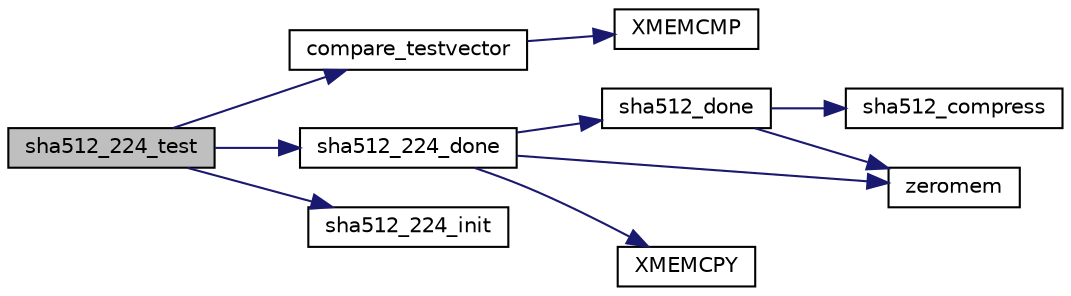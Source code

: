 digraph "sha512_224_test"
{
 // LATEX_PDF_SIZE
  edge [fontname="Helvetica",fontsize="10",labelfontname="Helvetica",labelfontsize="10"];
  node [fontname="Helvetica",fontsize="10",shape=record];
  rankdir="LR";
  Node10 [label="sha512_224_test",height=0.2,width=0.4,color="black", fillcolor="grey75", style="filled", fontcolor="black",tooltip="Self-test the hash."];
  Node10 -> Node11 [color="midnightblue",fontsize="10",style="solid",fontname="Helvetica"];
  Node11 [label="compare_testvector",height=0.2,width=0.4,color="black", fillcolor="white", style="filled",URL="$tomcrypt__misc_8h.html#a7764a7f27897c6182335752df00b5f8e",tooltip="Compare two test-vectors."];
  Node11 -> Node12 [color="midnightblue",fontsize="10",style="solid",fontname="Helvetica"];
  Node12 [label="XMEMCMP",height=0.2,width=0.4,color="black", fillcolor="white", style="filled",URL="$tomcrypt__cfg_8h.html#a372b974ec0ac07abcd55297554fe540f",tooltip=" "];
  Node10 -> Node13 [color="midnightblue",fontsize="10",style="solid",fontname="Helvetica"];
  Node13 [label="sha512_224_done",height=0.2,width=0.4,color="black", fillcolor="white", style="filled",URL="$sha512__224_8c.html#a0cc5bf24c917af4d27c51631b60a1650",tooltip="Terminate the hash to get the digest."];
  Node13 -> Node14 [color="midnightblue",fontsize="10",style="solid",fontname="Helvetica"];
  Node14 [label="sha512_done",height=0.2,width=0.4,color="black", fillcolor="white", style="filled",URL="$sha512_8c.html#a9c65441270276d7372c48211f89fc9c3",tooltip="Terminate the hash to get the digest."];
  Node14 -> Node15 [color="midnightblue",fontsize="10",style="solid",fontname="Helvetica"];
  Node15 [label="sha512_compress",height=0.2,width=0.4,color="black", fillcolor="white", style="filled",URL="$sha512_8c.html#af6716c85706fc6b66672562b4e1a53e3",tooltip=" "];
  Node14 -> Node16 [color="midnightblue",fontsize="10",style="solid",fontname="Helvetica"];
  Node16 [label="zeromem",height=0.2,width=0.4,color="black", fillcolor="white", style="filled",URL="$tomcrypt__misc_8h.html#a63b6e188713790263bfd3612fe8b398f",tooltip="Zero a block of memory."];
  Node13 -> Node17 [color="midnightblue",fontsize="10",style="solid",fontname="Helvetica"];
  Node17 [label="XMEMCPY",height=0.2,width=0.4,color="black", fillcolor="white", style="filled",URL="$tomcrypt__cfg_8h.html#a7691dd48d60d5fc6daf2fa7ec4c55e12",tooltip=" "];
  Node13 -> Node16 [color="midnightblue",fontsize="10",style="solid",fontname="Helvetica"];
  Node10 -> Node18 [color="midnightblue",fontsize="10",style="solid",fontname="Helvetica"];
  Node18 [label="sha512_224_init",height=0.2,width=0.4,color="black", fillcolor="white", style="filled",URL="$sha512__224_8c.html#aa81c6948a2fa9c7d5ccc7c2cad1b89fb",tooltip="Initialize the hash state."];
}
